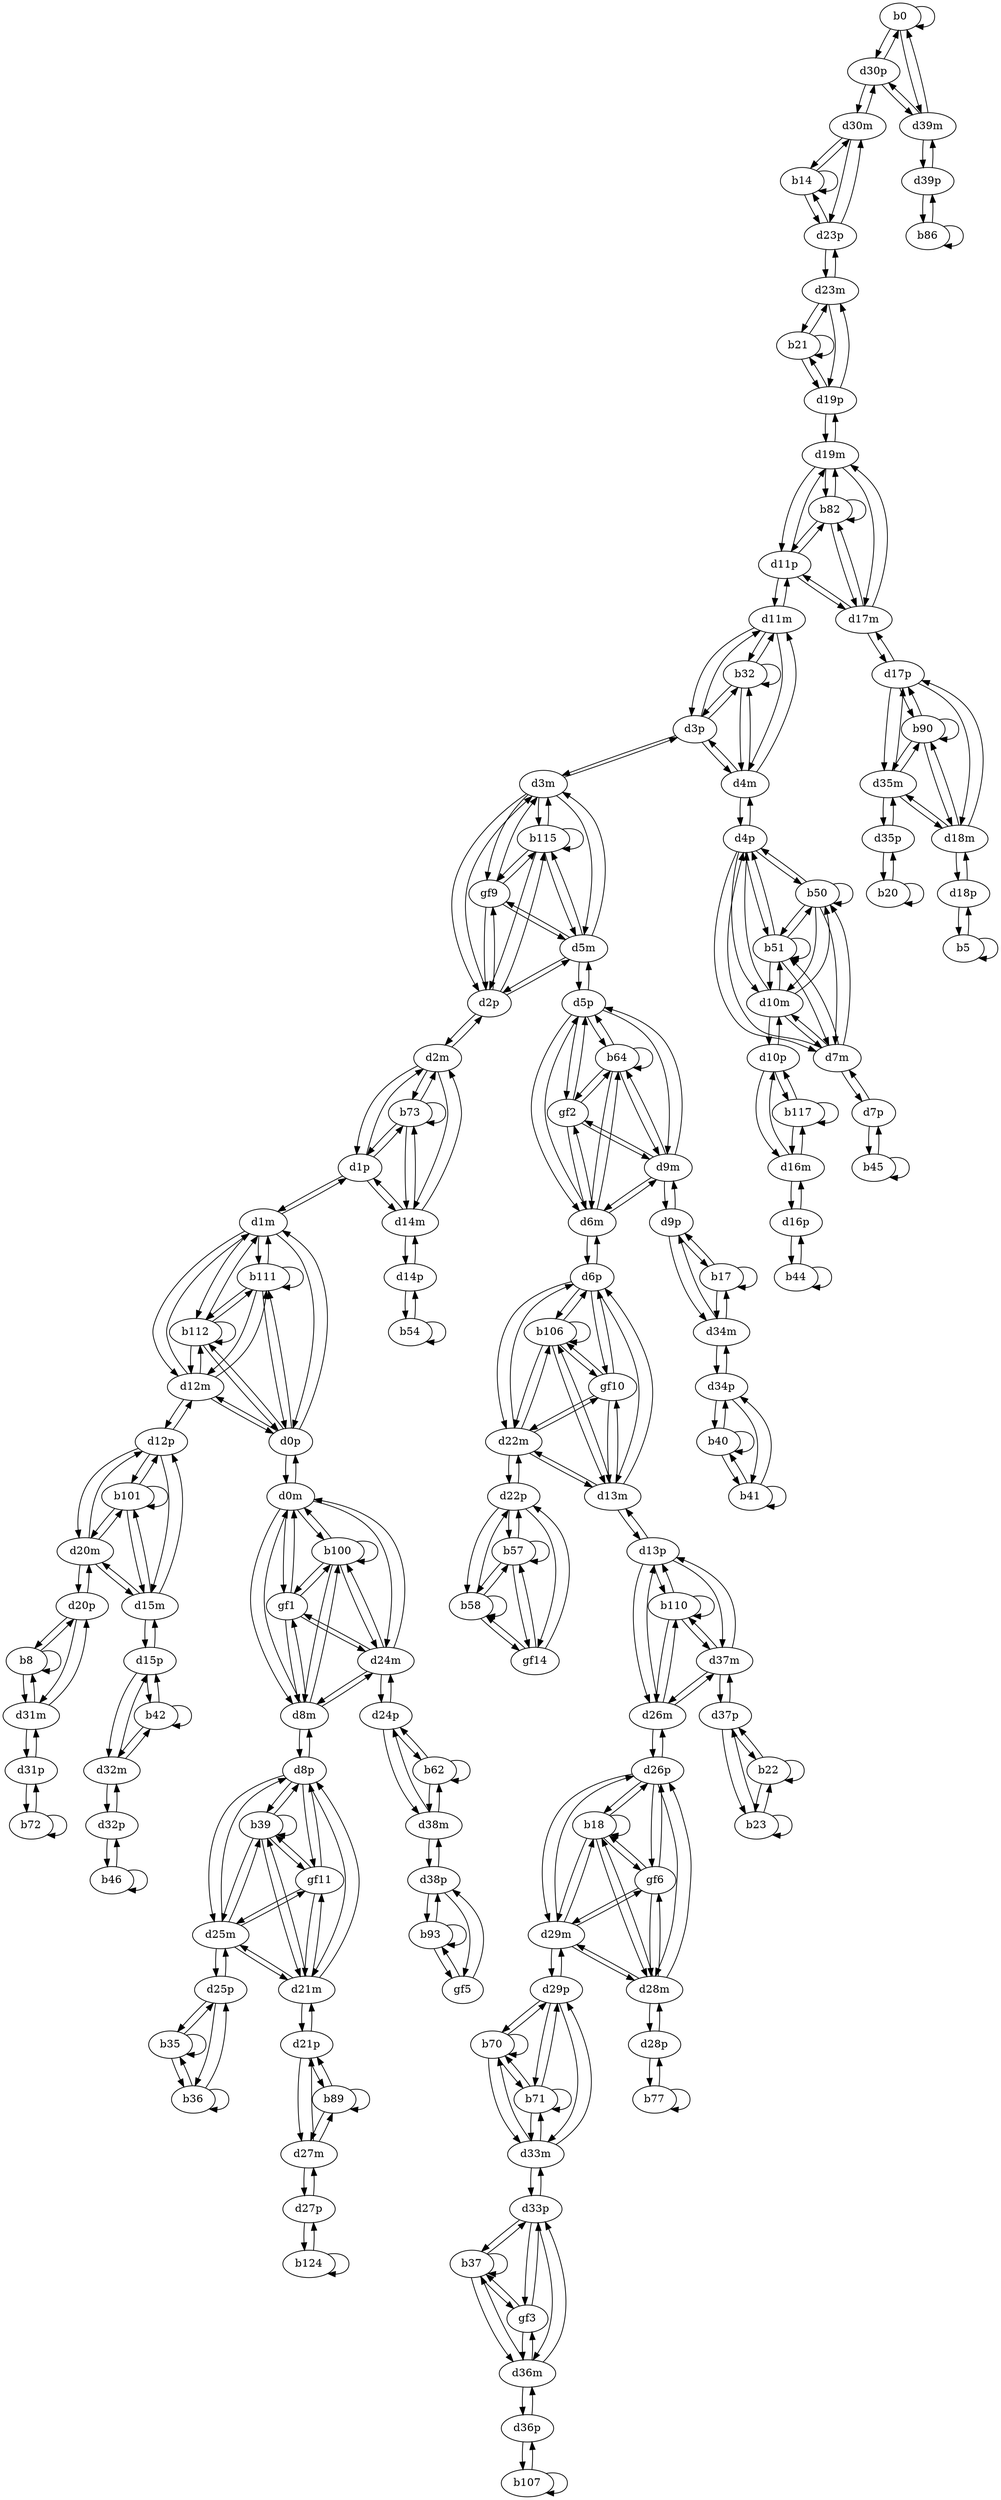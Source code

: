 digraph G {
  b0;
  b5;
  b8;
  b14;
  b17;
  b18;
  gf6;
  b20;
  b21;
  b22;
  b23;
  b32;
  b35;
  b36;
  b37;
  gf3;
  b39;
  gf11;
  b40;
  b41;
  b42;
  b44;
  b45;
  b46;
  b50;
  b51;
  b54;
  b57;
  b58;
  gf14;
  b62;
  b64;
  gf2;
  b70;
  b71;
  b72;
  b73;
  b77;
  b82;
  b86;
  b89;
  b90;
  b93;
  gf5;
  b100;
  gf1;
  b101;
  b106;
  gf10;
  b107;
  b110;
  b111;
  b112;
  b115;
  gf9;
  b117;
  b124;
  d0m;
  d0p;
  d1m;
  d1p;
  d2m;
  d2p;
  d3m;
  d3p;
  d4m;
  d4p;
  d5m;
  d5p;
  d6m;
  d6p;
  d7m;
  d7p;
  d8m;
  d8p;
  d9m;
  d9p;
  d10m;
  d10p;
  d11m;
  d11p;
  d12m;
  d12p;
  d13m;
  d13p;
  d14m;
  d14p;
  d15m;
  d15p;
  d16m;
  d16p;
  d17m;
  d17p;
  d18m;
  d18p;
  d19m;
  d19p;
  d20m;
  d20p;
  d21m;
  d21p;
  d22m;
  d22p;
  d23m;
  d23p;
  d24m;
  d24p;
  d25m;
  d25p;
  d26m;
  d26p;
  d27m;
  d27p;
  d28m;
  d28p;
  d29m;
  d29p;
  d30m;
  d30p;
  d31m;
  d31p;
  d32m;
  d32p;
  d33m;
  d33p;
  d34m;
  d34p;
  d35m;
  d35p;
  d36m;
  d36p;
  d37m;
  d37p;
  d38m;
  d38p;
  d39m;
  d39p;
  b0 -> b0;
  b5 -> b5;
  b8 -> b8;
  b14 -> b14;
  b17 -> b17;
  b18 -> b18;
  b18 -> gf6;
  gf6 -> b18;
  b20 -> b20;
  b21 -> b21;
  b22 -> b22;
  b22 -> b23;
  b23 -> b22;
  b23 -> b23;
  b32 -> b32;
  b35 -> b35;
  b35 -> b36;
  b36 -> b35;
  b36 -> b36;
  b37 -> b37;
  b37 -> gf3;
  gf3 -> b37;
  b39 -> b39;
  b39 -> gf11;
  gf11 -> b39;
  b40 -> b40;
  b40 -> b41;
  b41 -> b40;
  b41 -> b41;
  b42 -> b42;
  b44 -> b44;
  b45 -> b45;
  b46 -> b46;
  b50 -> b50;
  b50 -> b51;
  b51 -> b50;
  b51 -> b51;
  b54 -> b54;
  b57 -> b57;
  b57 -> b58;
  b57 -> gf14;
  b58 -> b57;
  b58 -> b58;
  b58 -> gf14;
  gf14 -> b57;
  gf14 -> b58;
  b62 -> b62;
  b64 -> b64;
  b64 -> gf2;
  gf2 -> b64;
  b70 -> b70;
  b70 -> b71;
  b71 -> b70;
  b71 -> b71;
  b72 -> b72;
  b73 -> b73;
  b77 -> b77;
  b82 -> b82;
  b86 -> b86;
  b89 -> b89;
  b90 -> b90;
  b93 -> b93;
  b93 -> gf5;
  gf5 -> b93;
  b100 -> b100;
  b100 -> gf1;
  gf1 -> b100;
  b101 -> b101;
  b106 -> b106;
  b106 -> gf10;
  gf10 -> b106;
  b107 -> b107;
  b110 -> b110;
  b111 -> b111;
  b111 -> b112;
  b112 -> b111;
  b112 -> b112;
  b115 -> b115;
  b115 -> gf9;
  gf9 -> b115;
  b117 -> b117;
  b124 -> b124;
  d0m -> d0p;
  d0p -> d0m;
  b100 -> d0m;
  d0m -> b100;
  gf1 -> d0m;
  d0m -> gf1;
  b111 -> d0p;
  d0p -> b111;
  b112 -> d0p;
  d0p -> b112;
  d1m -> d1p;
  d1p -> d1m;
  b111 -> d1m;
  d1m -> b111;
  b112 -> d1m;
  d1m -> b112;
  b73 -> d1p;
  d1p -> b73;
  d2m -> d2p;
  d2p -> d2m;
  b73 -> d2m;
  d2m -> b73;
  b115 -> d2p;
  d2p -> b115;
  gf9 -> d2p;
  d2p -> gf9;
  d3m -> d3p;
  d3p -> d3m;
  b115 -> d3m;
  d3m -> b115;
  gf9 -> d3m;
  d3m -> gf9;
  b32 -> d3p;
  d3p -> b32;
  d4m -> d4p;
  d4p -> d4m;
  b32 -> d4m;
  d4m -> b32;
  b50 -> d4p;
  d4p -> b50;
  b51 -> d4p;
  d4p -> b51;
  d5m -> d5p;
  d5p -> d5m;
  b115 -> d5m;
  d5m -> b115;
  gf9 -> d5m;
  d5m -> gf9;
  b64 -> d5p;
  d5p -> b64;
  gf2 -> d5p;
  d5p -> gf2;
  d6m -> d6p;
  d6p -> d6m;
  b64 -> d6m;
  d6m -> b64;
  gf2 -> d6m;
  d6m -> gf2;
  b106 -> d6p;
  d6p -> b106;
  gf10 -> d6p;
  d6p -> gf10;
  d7m -> d7p;
  d7p -> d7m;
  b50 -> d7m;
  d7m -> b50;
  b51 -> d7m;
  d7m -> b51;
  b45 -> d7p;
  d7p -> b45;
  d8m -> d8p;
  d8p -> d8m;
  b100 -> d8m;
  d8m -> b100;
  gf1 -> d8m;
  d8m -> gf1;
  b39 -> d8p;
  d8p -> b39;
  gf11 -> d8p;
  d8p -> gf11;
  d9m -> d9p;
  d9p -> d9m;
  b64 -> d9m;
  d9m -> b64;
  gf2 -> d9m;
  d9m -> gf2;
  b17 -> d9p;
  d9p -> b17;
  d10m -> d10p;
  d10p -> d10m;
  b50 -> d10m;
  d10m -> b50;
  b51 -> d10m;
  d10m -> b51;
  b117 -> d10p;
  d10p -> b117;
  d11m -> d11p;
  d11p -> d11m;
  b32 -> d11m;
  d11m -> b32;
  b82 -> d11p;
  d11p -> b82;
  d12m -> d12p;
  d12p -> d12m;
  b111 -> d12m;
  d12m -> b111;
  b112 -> d12m;
  d12m -> b112;
  b101 -> d12p;
  d12p -> b101;
  d13m -> d13p;
  d13p -> d13m;
  b106 -> d13m;
  d13m -> b106;
  gf10 -> d13m;
  d13m -> gf10;
  b110 -> d13p;
  d13p -> b110;
  d14m -> d14p;
  d14p -> d14m;
  b73 -> d14m;
  d14m -> b73;
  b54 -> d14p;
  d14p -> b54;
  d15m -> d15p;
  d15p -> d15m;
  b101 -> d15m;
  d15m -> b101;
  b42 -> d15p;
  d15p -> b42;
  d16m -> d16p;
  d16p -> d16m;
  b117 -> d16m;
  d16m -> b117;
  b44 -> d16p;
  d16p -> b44;
  d17m -> d17p;
  d17p -> d17m;
  b82 -> d17m;
  d17m -> b82;
  b90 -> d17p;
  d17p -> b90;
  d18m -> d18p;
  d18p -> d18m;
  b90 -> d18m;
  d18m -> b90;
  b5 -> d18p;
  d18p -> b5;
  d19m -> d19p;
  d19p -> d19m;
  b82 -> d19m;
  d19m -> b82;
  b21 -> d19p;
  d19p -> b21;
  d20m -> d20p;
  d20p -> d20m;
  b101 -> d20m;
  d20m -> b101;
  b8 -> d20p;
  d20p -> b8;
  d21m -> d21p;
  d21p -> d21m;
  b39 -> d21m;
  d21m -> b39;
  gf11 -> d21m;
  d21m -> gf11;
  b89 -> d21p;
  d21p -> b89;
  d22m -> d22p;
  d22p -> d22m;
  b106 -> d22m;
  d22m -> b106;
  gf10 -> d22m;
  d22m -> gf10;
  b57 -> d22p;
  d22p -> b57;
  b58 -> d22p;
  d22p -> b58;
  gf14 -> d22p;
  d22p -> gf14;
  d23m -> d23p;
  d23p -> d23m;
  b21 -> d23m;
  d23m -> b21;
  b14 -> d23p;
  d23p -> b14;
  d24m -> d24p;
  d24p -> d24m;
  b100 -> d24m;
  d24m -> b100;
  gf1 -> d24m;
  d24m -> gf1;
  b62 -> d24p;
  d24p -> b62;
  d25m -> d25p;
  d25p -> d25m;
  b39 -> d25m;
  d25m -> b39;
  gf11 -> d25m;
  d25m -> gf11;
  b35 -> d25p;
  d25p -> b35;
  b36 -> d25p;
  d25p -> b36;
  d26m -> d26p;
  d26p -> d26m;
  b110 -> d26m;
  d26m -> b110;
  b18 -> d26p;
  d26p -> b18;
  gf6 -> d26p;
  d26p -> gf6;
  d27m -> d27p;
  d27p -> d27m;
  b89 -> d27m;
  d27m -> b89;
  b124 -> d27p;
  d27p -> b124;
  d28m -> d28p;
  d28p -> d28m;
  b18 -> d28m;
  d28m -> b18;
  gf6 -> d28m;
  d28m -> gf6;
  b77 -> d28p;
  d28p -> b77;
  d29m -> d29p;
  d29p -> d29m;
  b18 -> d29m;
  d29m -> b18;
  gf6 -> d29m;
  d29m -> gf6;
  b70 -> d29p;
  d29p -> b70;
  b71 -> d29p;
  d29p -> b71;
  d30m -> d30p;
  d30p -> d30m;
  b14 -> d30m;
  d30m -> b14;
  b0 -> d30p;
  d30p -> b0;
  d31m -> d31p;
  d31p -> d31m;
  b8 -> d31m;
  d31m -> b8;
  b72 -> d31p;
  d31p -> b72;
  d32m -> d32p;
  d32p -> d32m;
  b42 -> d32m;
  d32m -> b42;
  b46 -> d32p;
  d32p -> b46;
  d33m -> d33p;
  d33p -> d33m;
  b70 -> d33m;
  d33m -> b70;
  b71 -> d33m;
  d33m -> b71;
  b37 -> d33p;
  d33p -> b37;
  gf3 -> d33p;
  d33p -> gf3;
  d34m -> d34p;
  d34p -> d34m;
  b17 -> d34m;
  d34m -> b17;
  b40 -> d34p;
  d34p -> b40;
  b41 -> d34p;
  d34p -> b41;
  d35m -> d35p;
  d35p -> d35m;
  b90 -> d35m;
  d35m -> b90;
  b20 -> d35p;
  d35p -> b20;
  d36m -> d36p;
  d36p -> d36m;
  b37 -> d36m;
  d36m -> b37;
  gf3 -> d36m;
  d36m -> gf3;
  b107 -> d36p;
  d36p -> b107;
  d37m -> d37p;
  d37p -> d37m;
  b110 -> d37m;
  d37m -> b110;
  b22 -> d37p;
  d37p -> b22;
  b23 -> d37p;
  d37p -> b23;
  d38m -> d38p;
  d38p -> d38m;
  b62 -> d38m;
  d38m -> b62;
  b93 -> d38p;
  d38p -> b93;
  gf5 -> d38p;
  d38p -> gf5;
  d39m -> d39p;
  d39p -> d39m;
  b0 -> d39m;
  d39m -> b0;
  b86 -> d39p;
  d39p -> b86;
  d30p -> d39m;
  d39m -> d30p;
  d20p -> d31m;
  d31m -> d20p;
  d23p -> d30m;
  d30m -> d23p;
  d9p -> d34m;
  d34m -> d9p;
  d26p -> d28m;
  d26p -> d29m;
  d28m -> d26p;
  d28m -> d29m;
  d29m -> d26p;
  d29m -> d28m;
  d19p -> d23m;
  d23m -> d19p;
  d3p -> d4m;
  d3p -> d11m;
  d4m -> d3p;
  d4m -> d11m;
  d11m -> d3p;
  d11m -> d4m;
  d33p -> d36m;
  d36m -> d33p;
  d8p -> d21m;
  d8p -> d25m;
  d21m -> d8p;
  d21m -> d25m;
  d25m -> d8p;
  d25m -> d21m;
  d15p -> d32m;
  d32m -> d15p;
  d4p -> d7m;
  d4p -> d10m;
  d7m -> d4p;
  d7m -> d10m;
  d10m -> d4p;
  d10m -> d7m;
  d24p -> d38m;
  d38m -> d24p;
  d5p -> d6m;
  d5p -> d9m;
  d6m -> d5p;
  d6m -> d9m;
  d9m -> d5p;
  d9m -> d6m;
  d29p -> d33m;
  d33m -> d29p;
  d1p -> d2m;
  d1p -> d14m;
  d2m -> d1p;
  d2m -> d14m;
  d14m -> d1p;
  d14m -> d2m;
  d11p -> d17m;
  d11p -> d19m;
  d17m -> d11p;
  d17m -> d19m;
  d19m -> d11p;
  d19m -> d17m;
  d21p -> d27m;
  d27m -> d21p;
  d17p -> d18m;
  d17p -> d35m;
  d18m -> d17p;
  d18m -> d35m;
  d35m -> d17p;
  d35m -> d18m;
  d0m -> d8m;
  d0m -> d24m;
  d8m -> d0m;
  d8m -> d24m;
  d24m -> d0m;
  d24m -> d8m;
  d12p -> d15m;
  d12p -> d20m;
  d15m -> d12p;
  d15m -> d20m;
  d20m -> d12p;
  d20m -> d15m;
  d6p -> d13m;
  d6p -> d22m;
  d13m -> d6p;
  d13m -> d22m;
  d22m -> d6p;
  d22m -> d13m;
  d13p -> d26m;
  d13p -> d37m;
  d26m -> d13p;
  d26m -> d37m;
  d37m -> d13p;
  d37m -> d26m;
  d0p -> d1m;
  d0p -> d12m;
  d1m -> d0p;
  d1m -> d12m;
  d12m -> d0p;
  d12m -> d1m;
  d2p -> d3m;
  d2p -> d5m;
  d3m -> d2p;
  d3m -> d5m;
  d5m -> d2p;
  d5m -> d3m;
  d10p -> d16m;
  d16m -> d10p;
}
